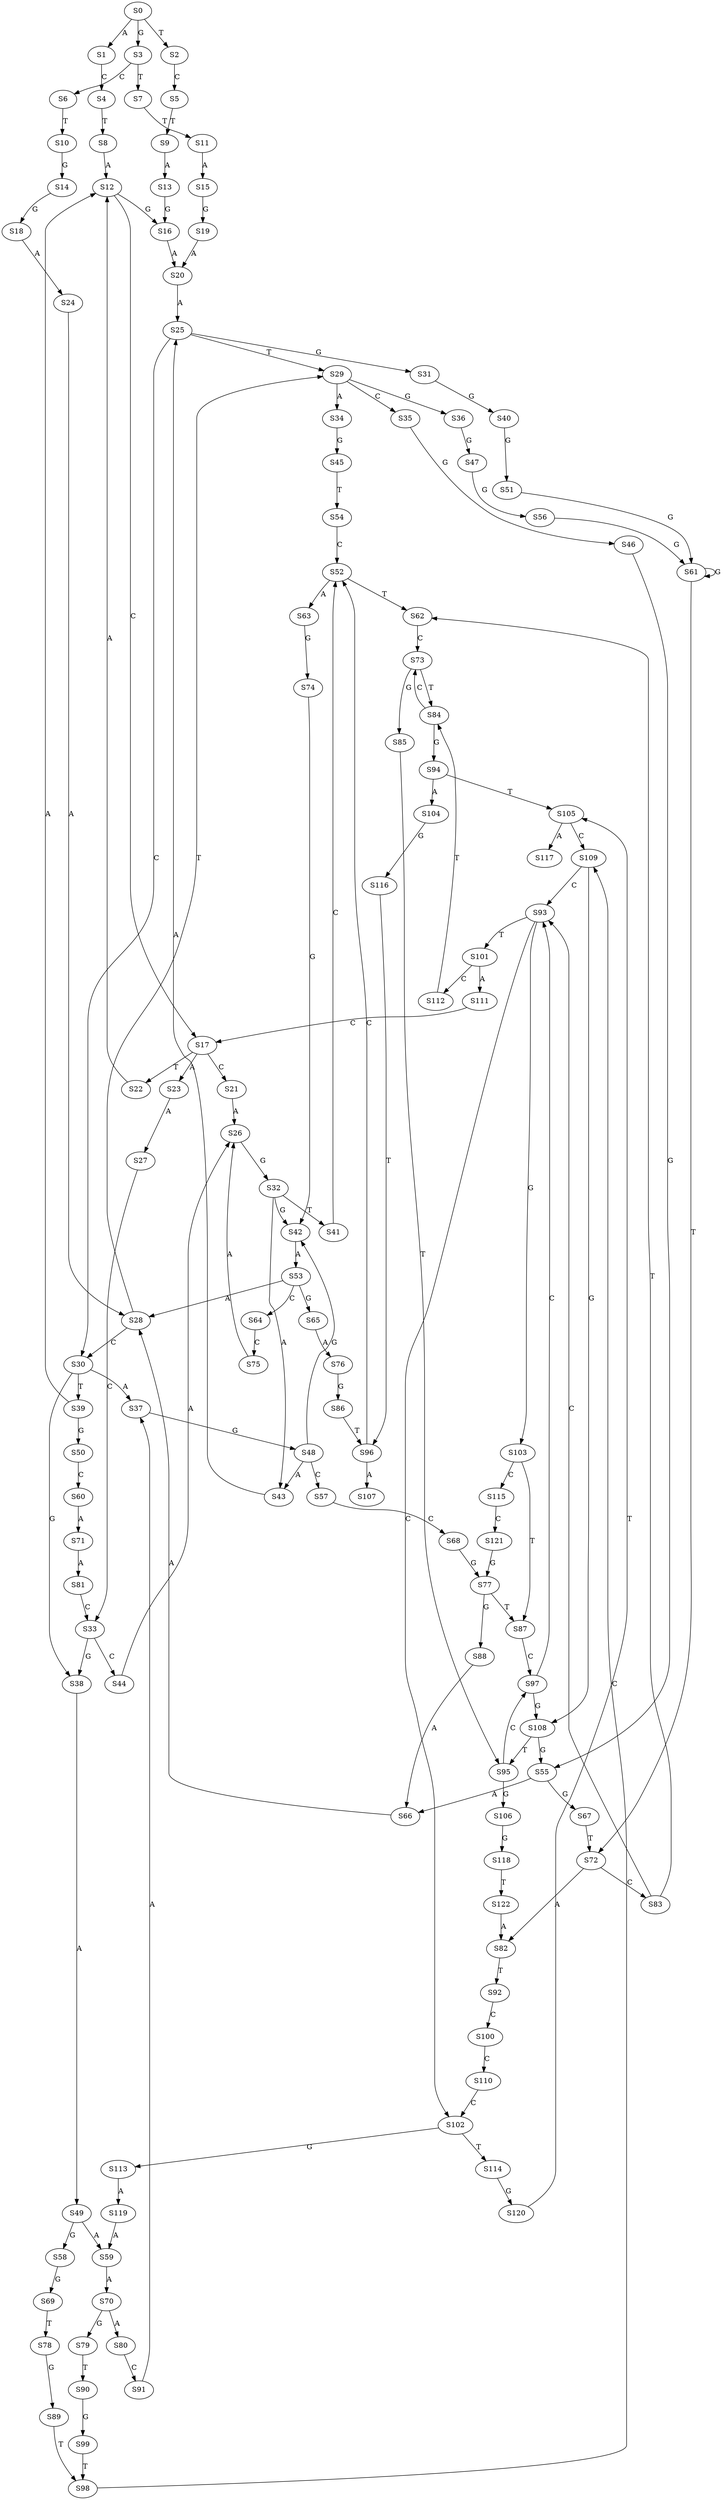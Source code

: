 strict digraph  {
	S0 -> S1 [ label = A ];
	S0 -> S2 [ label = T ];
	S0 -> S3 [ label = G ];
	S1 -> S4 [ label = C ];
	S2 -> S5 [ label = C ];
	S3 -> S6 [ label = C ];
	S3 -> S7 [ label = T ];
	S4 -> S8 [ label = T ];
	S5 -> S9 [ label = T ];
	S6 -> S10 [ label = T ];
	S7 -> S11 [ label = T ];
	S8 -> S12 [ label = A ];
	S9 -> S13 [ label = A ];
	S10 -> S14 [ label = G ];
	S11 -> S15 [ label = A ];
	S12 -> S16 [ label = G ];
	S12 -> S17 [ label = C ];
	S13 -> S16 [ label = G ];
	S14 -> S18 [ label = G ];
	S15 -> S19 [ label = G ];
	S16 -> S20 [ label = A ];
	S17 -> S21 [ label = C ];
	S17 -> S22 [ label = T ];
	S17 -> S23 [ label = A ];
	S18 -> S24 [ label = A ];
	S19 -> S20 [ label = A ];
	S20 -> S25 [ label = A ];
	S21 -> S26 [ label = A ];
	S22 -> S12 [ label = A ];
	S23 -> S27 [ label = A ];
	S24 -> S28 [ label = A ];
	S25 -> S29 [ label = T ];
	S25 -> S30 [ label = C ];
	S25 -> S31 [ label = G ];
	S26 -> S32 [ label = G ];
	S27 -> S33 [ label = C ];
	S28 -> S29 [ label = T ];
	S28 -> S30 [ label = C ];
	S29 -> S34 [ label = A ];
	S29 -> S35 [ label = C ];
	S29 -> S36 [ label = G ];
	S30 -> S37 [ label = A ];
	S30 -> S38 [ label = G ];
	S30 -> S39 [ label = T ];
	S31 -> S40 [ label = G ];
	S32 -> S41 [ label = T ];
	S32 -> S42 [ label = G ];
	S32 -> S43 [ label = A ];
	S33 -> S44 [ label = C ];
	S33 -> S38 [ label = G ];
	S34 -> S45 [ label = G ];
	S35 -> S46 [ label = G ];
	S36 -> S47 [ label = G ];
	S37 -> S48 [ label = G ];
	S38 -> S49 [ label = A ];
	S39 -> S50 [ label = G ];
	S39 -> S12 [ label = A ];
	S40 -> S51 [ label = G ];
	S41 -> S52 [ label = C ];
	S42 -> S53 [ label = A ];
	S43 -> S25 [ label = A ];
	S44 -> S26 [ label = A ];
	S45 -> S54 [ label = T ];
	S46 -> S55 [ label = G ];
	S47 -> S56 [ label = G ];
	S48 -> S42 [ label = G ];
	S48 -> S57 [ label = C ];
	S48 -> S43 [ label = A ];
	S49 -> S58 [ label = G ];
	S49 -> S59 [ label = A ];
	S50 -> S60 [ label = C ];
	S51 -> S61 [ label = G ];
	S52 -> S62 [ label = T ];
	S52 -> S63 [ label = A ];
	S53 -> S28 [ label = A ];
	S53 -> S64 [ label = C ];
	S53 -> S65 [ label = G ];
	S54 -> S52 [ label = C ];
	S55 -> S66 [ label = A ];
	S55 -> S67 [ label = G ];
	S56 -> S61 [ label = G ];
	S57 -> S68 [ label = C ];
	S58 -> S69 [ label = G ];
	S59 -> S70 [ label = A ];
	S60 -> S71 [ label = A ];
	S61 -> S72 [ label = T ];
	S61 -> S61 [ label = G ];
	S62 -> S73 [ label = C ];
	S63 -> S74 [ label = G ];
	S64 -> S75 [ label = C ];
	S65 -> S76 [ label = A ];
	S66 -> S28 [ label = A ];
	S67 -> S72 [ label = T ];
	S68 -> S77 [ label = G ];
	S69 -> S78 [ label = T ];
	S70 -> S79 [ label = G ];
	S70 -> S80 [ label = A ];
	S71 -> S81 [ label = A ];
	S72 -> S82 [ label = A ];
	S72 -> S83 [ label = C ];
	S73 -> S84 [ label = T ];
	S73 -> S85 [ label = G ];
	S74 -> S42 [ label = G ];
	S75 -> S26 [ label = A ];
	S76 -> S86 [ label = G ];
	S77 -> S87 [ label = T ];
	S77 -> S88 [ label = G ];
	S78 -> S89 [ label = G ];
	S79 -> S90 [ label = T ];
	S80 -> S91 [ label = C ];
	S81 -> S33 [ label = C ];
	S82 -> S92 [ label = T ];
	S83 -> S93 [ label = C ];
	S83 -> S62 [ label = T ];
	S84 -> S94 [ label = G ];
	S84 -> S73 [ label = C ];
	S85 -> S95 [ label = T ];
	S86 -> S96 [ label = T ];
	S87 -> S97 [ label = C ];
	S88 -> S66 [ label = A ];
	S89 -> S98 [ label = T ];
	S90 -> S99 [ label = G ];
	S91 -> S37 [ label = A ];
	S92 -> S100 [ label = C ];
	S93 -> S101 [ label = T ];
	S93 -> S102 [ label = C ];
	S93 -> S103 [ label = G ];
	S94 -> S104 [ label = A ];
	S94 -> S105 [ label = T ];
	S95 -> S97 [ label = C ];
	S95 -> S106 [ label = G ];
	S96 -> S107 [ label = A ];
	S96 -> S52 [ label = C ];
	S97 -> S108 [ label = G ];
	S97 -> S93 [ label = C ];
	S98 -> S109 [ label = C ];
	S99 -> S98 [ label = T ];
	S100 -> S110 [ label = C ];
	S101 -> S111 [ label = A ];
	S101 -> S112 [ label = C ];
	S102 -> S113 [ label = G ];
	S102 -> S114 [ label = T ];
	S103 -> S115 [ label = C ];
	S103 -> S87 [ label = T ];
	S104 -> S116 [ label = G ];
	S105 -> S117 [ label = A ];
	S105 -> S109 [ label = C ];
	S106 -> S118 [ label = G ];
	S108 -> S55 [ label = G ];
	S108 -> S95 [ label = T ];
	S109 -> S108 [ label = G ];
	S109 -> S93 [ label = C ];
	S110 -> S102 [ label = C ];
	S111 -> S17 [ label = C ];
	S112 -> S84 [ label = T ];
	S113 -> S119 [ label = A ];
	S114 -> S120 [ label = G ];
	S115 -> S121 [ label = C ];
	S116 -> S96 [ label = T ];
	S118 -> S122 [ label = T ];
	S119 -> S59 [ label = A ];
	S120 -> S105 [ label = T ];
	S121 -> S77 [ label = G ];
	S122 -> S82 [ label = A ];
}
